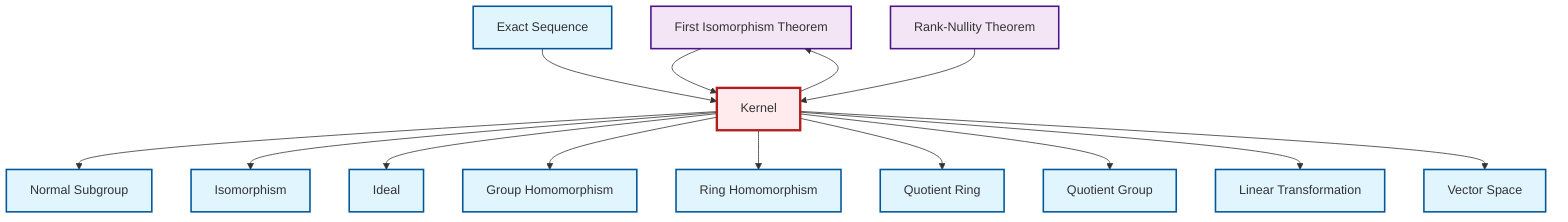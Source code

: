 graph TD
    classDef definition fill:#e1f5fe,stroke:#01579b,stroke-width:2px
    classDef theorem fill:#f3e5f5,stroke:#4a148c,stroke-width:2px
    classDef axiom fill:#fff3e0,stroke:#e65100,stroke-width:2px
    classDef example fill:#e8f5e9,stroke:#1b5e20,stroke-width:2px
    classDef current fill:#ffebee,stroke:#b71c1c,stroke-width:3px
    def-linear-transformation["Linear Transformation"]:::definition
    def-vector-space["Vector Space"]:::definition
    thm-first-isomorphism["First Isomorphism Theorem"]:::theorem
    def-exact-sequence["Exact Sequence"]:::definition
    def-ideal["Ideal"]:::definition
    thm-rank-nullity["Rank-Nullity Theorem"]:::theorem
    def-homomorphism["Group Homomorphism"]:::definition
    def-isomorphism["Isomorphism"]:::definition
    def-kernel["Kernel"]:::definition
    def-normal-subgroup["Normal Subgroup"]:::definition
    def-ring-homomorphism["Ring Homomorphism"]:::definition
    def-quotient-group["Quotient Group"]:::definition
    def-quotient-ring["Quotient Ring"]:::definition
    def-kernel --> def-normal-subgroup
    def-kernel --> def-isomorphism
    def-kernel --> def-ideal
    def-kernel --> def-homomorphism
    def-kernel --> def-ring-homomorphism
    def-kernel --> def-quotient-ring
    def-exact-sequence --> def-kernel
    def-kernel --> def-quotient-group
    def-kernel --> thm-first-isomorphism
    thm-first-isomorphism --> def-kernel
    def-kernel --> def-linear-transformation
    thm-rank-nullity --> def-kernel
    def-kernel --> def-vector-space
    class def-kernel current